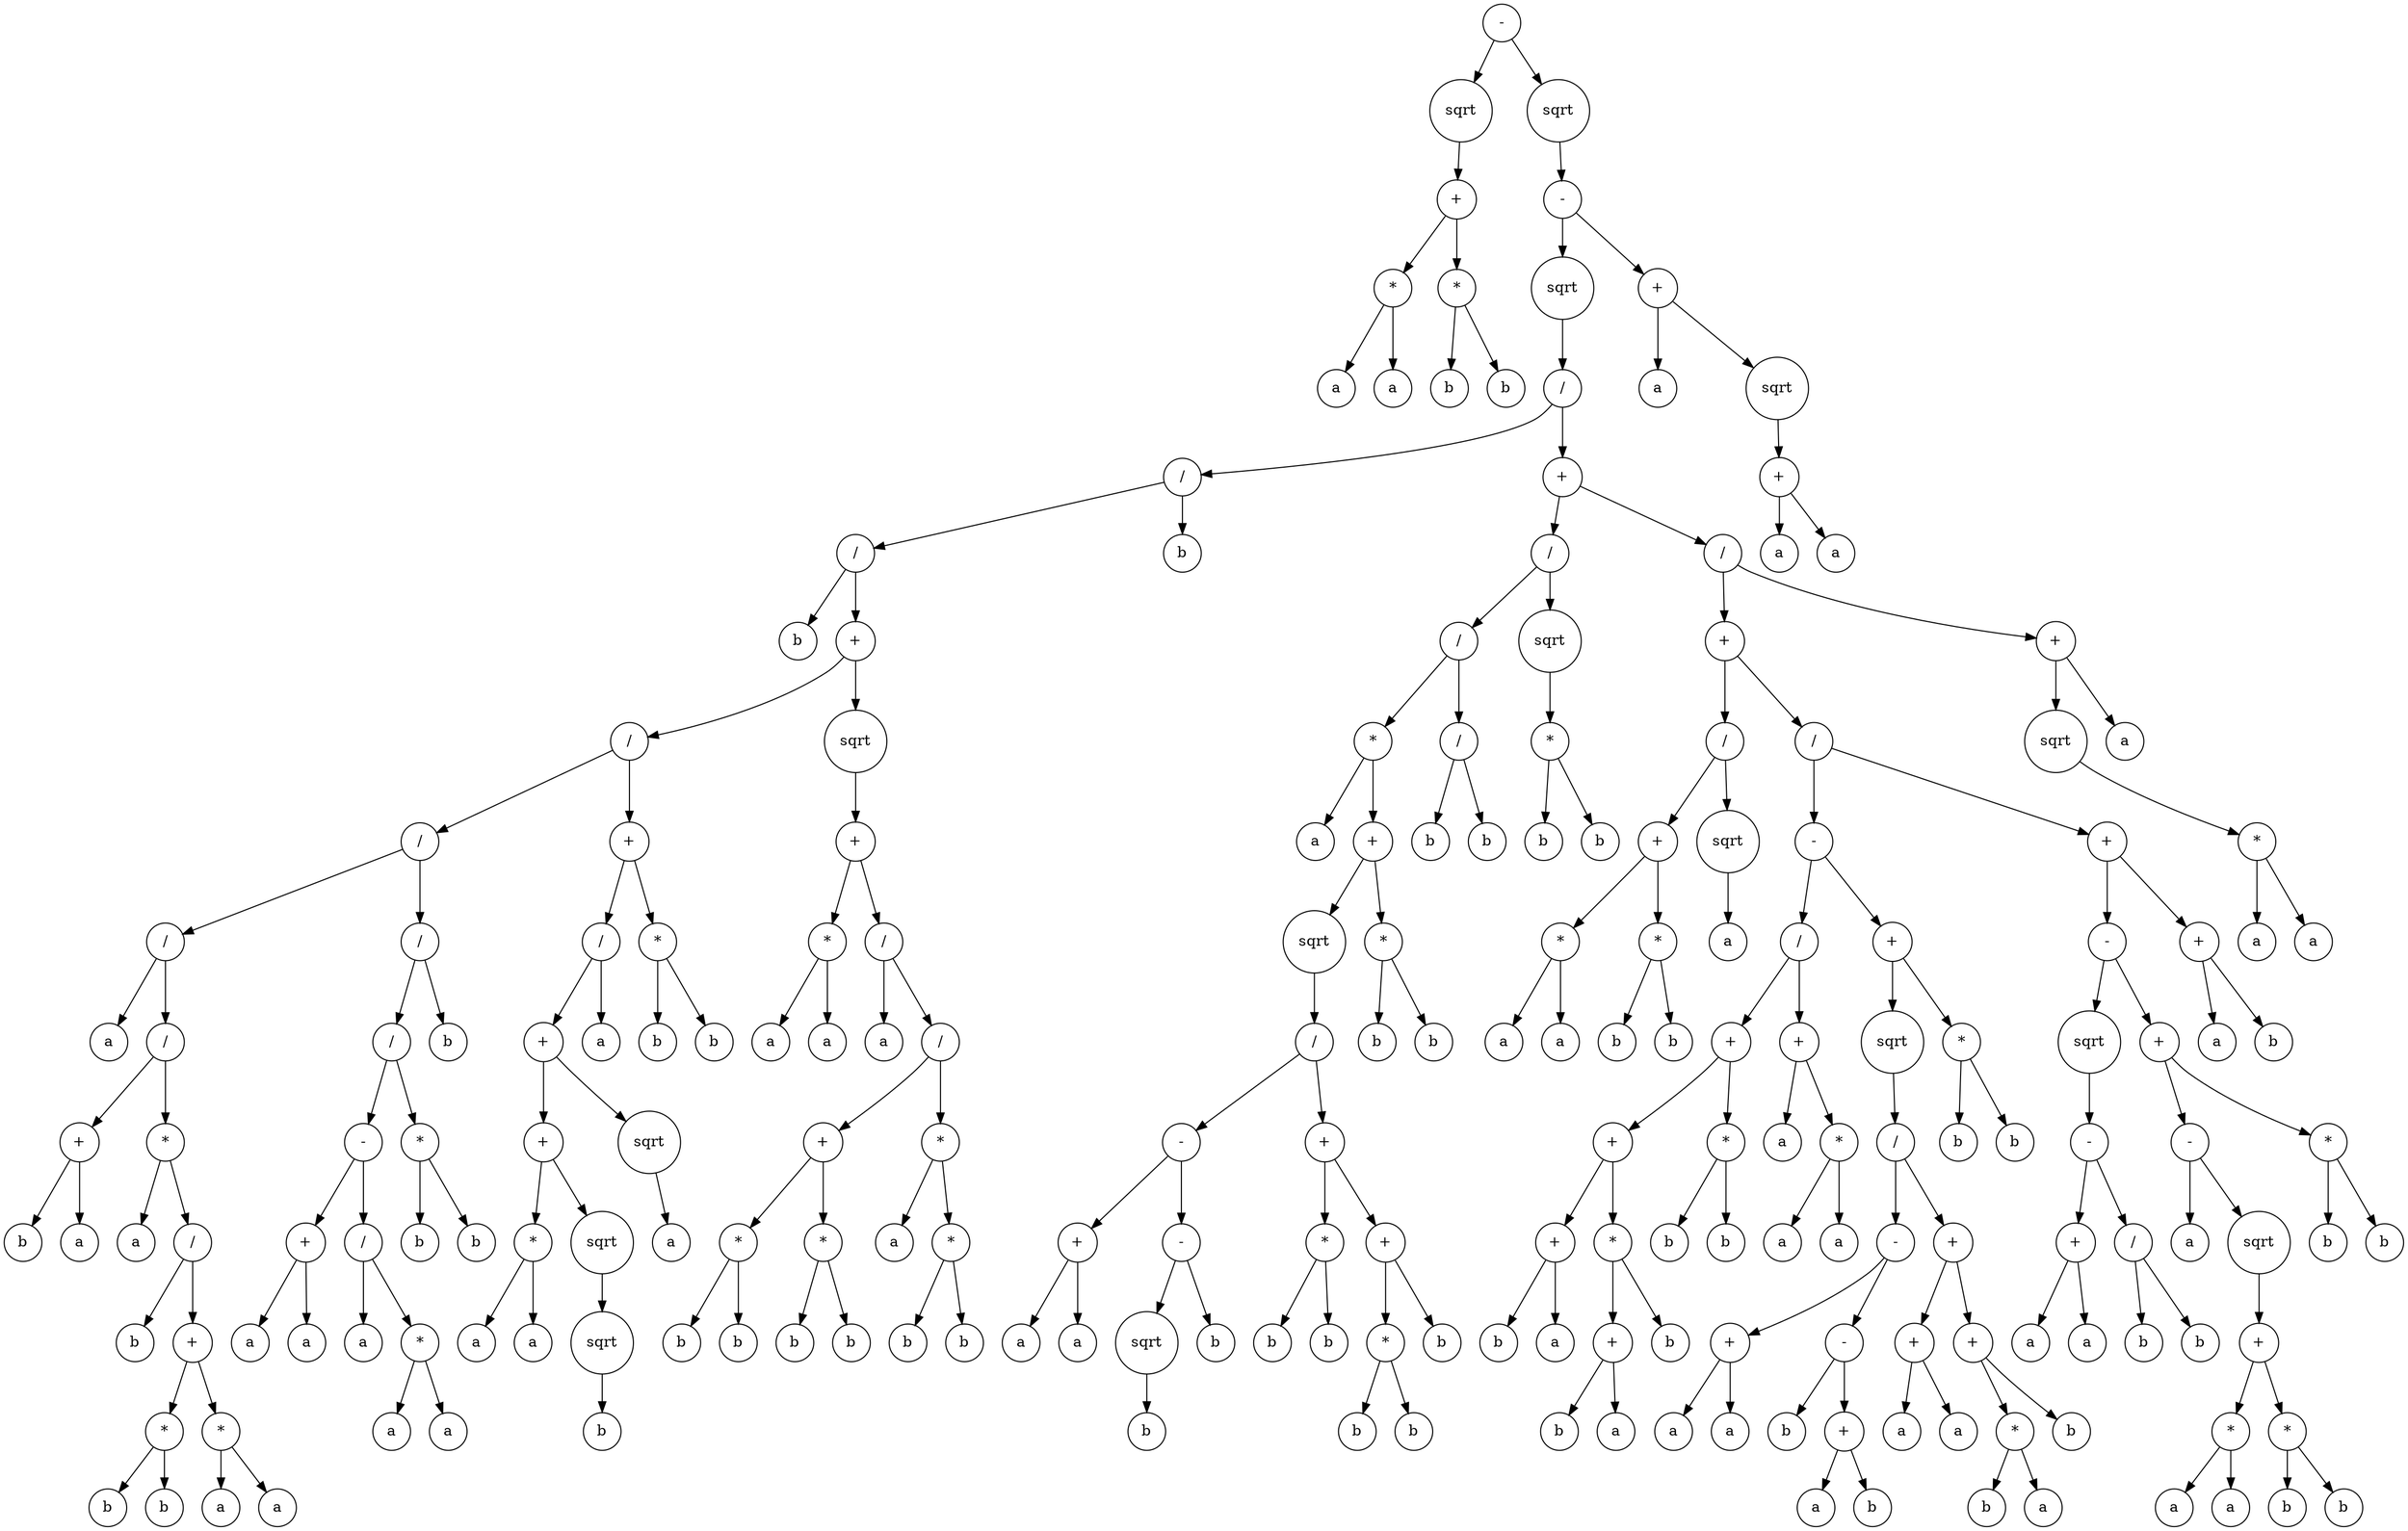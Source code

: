 digraph g {
graph [ordering=out];
node [shape=circle];
n[label = "-"];
n0[label = "sqrt"];
n00[label = "+"];
n000[label = "*"];
n0000[label = "a"];
n000 -> n0000;
n0001[label = "a"];
n000 -> n0001;
n00 -> n000;
n001[label = "*"];
n0010[label = "b"];
n001 -> n0010;
n0011[label = "b"];
n001 -> n0011;
n00 -> n001;
n0 -> n00;
n -> n0;
n1[label = "sqrt"];
n10[label = "-"];
n100[label = "sqrt"];
n1000[label = "/"];
n10000[label = "/"];
n100000[label = "/"];
n1000000[label = "b"];
n100000 -> n1000000;
n1000001[label = "+"];
n10000010[label = "/"];
n100000100[label = "/"];
n1000001000[label = "/"];
n10000010000[label = "a"];
n1000001000 -> n10000010000;
n10000010001[label = "/"];
n100000100010[label = "+"];
n1000001000100[label = "b"];
n100000100010 -> n1000001000100;
n1000001000101[label = "a"];
n100000100010 -> n1000001000101;
n10000010001 -> n100000100010;
n100000100011[label = "*"];
n1000001000110[label = "a"];
n100000100011 -> n1000001000110;
n1000001000111[label = "/"];
n10000010001110[label = "b"];
n1000001000111 -> n10000010001110;
n10000010001111[label = "+"];
n100000100011110[label = "*"];
n1000001000111100[label = "b"];
n100000100011110 -> n1000001000111100;
n1000001000111101[label = "b"];
n100000100011110 -> n1000001000111101;
n10000010001111 -> n100000100011110;
n100000100011111[label = "*"];
n1000001000111110[label = "a"];
n100000100011111 -> n1000001000111110;
n1000001000111111[label = "a"];
n100000100011111 -> n1000001000111111;
n10000010001111 -> n100000100011111;
n1000001000111 -> n10000010001111;
n100000100011 -> n1000001000111;
n10000010001 -> n100000100011;
n1000001000 -> n10000010001;
n100000100 -> n1000001000;
n1000001001[label = "/"];
n10000010010[label = "/"];
n100000100100[label = "-"];
n1000001001000[label = "+"];
n10000010010000[label = "a"];
n1000001001000 -> n10000010010000;
n10000010010001[label = "a"];
n1000001001000 -> n10000010010001;
n100000100100 -> n1000001001000;
n1000001001001[label = "/"];
n10000010010010[label = "a"];
n1000001001001 -> n10000010010010;
n10000010010011[label = "*"];
n100000100100110[label = "a"];
n10000010010011 -> n100000100100110;
n100000100100111[label = "a"];
n10000010010011 -> n100000100100111;
n1000001001001 -> n10000010010011;
n100000100100 -> n1000001001001;
n10000010010 -> n100000100100;
n100000100101[label = "*"];
n1000001001010[label = "b"];
n100000100101 -> n1000001001010;
n1000001001011[label = "b"];
n100000100101 -> n1000001001011;
n10000010010 -> n100000100101;
n1000001001 -> n10000010010;
n10000010011[label = "b"];
n1000001001 -> n10000010011;
n100000100 -> n1000001001;
n10000010 -> n100000100;
n100000101[label = "+"];
n1000001010[label = "/"];
n10000010100[label = "+"];
n100000101000[label = "+"];
n1000001010000[label = "*"];
n10000010100000[label = "a"];
n1000001010000 -> n10000010100000;
n10000010100001[label = "a"];
n1000001010000 -> n10000010100001;
n100000101000 -> n1000001010000;
n1000001010001[label = "sqrt"];
n10000010100010[label = "sqrt"];
n100000101000100[label = "b"];
n10000010100010 -> n100000101000100;
n1000001010001 -> n10000010100010;
n100000101000 -> n1000001010001;
n10000010100 -> n100000101000;
n100000101001[label = "sqrt"];
n1000001010010[label = "a"];
n100000101001 -> n1000001010010;
n10000010100 -> n100000101001;
n1000001010 -> n10000010100;
n10000010101[label = "a"];
n1000001010 -> n10000010101;
n100000101 -> n1000001010;
n1000001011[label = "*"];
n10000010110[label = "b"];
n1000001011 -> n10000010110;
n10000010111[label = "b"];
n1000001011 -> n10000010111;
n100000101 -> n1000001011;
n10000010 -> n100000101;
n1000001 -> n10000010;
n10000011[label = "sqrt"];
n100000110[label = "+"];
n1000001100[label = "*"];
n10000011000[label = "a"];
n1000001100 -> n10000011000;
n10000011001[label = "a"];
n1000001100 -> n10000011001;
n100000110 -> n1000001100;
n1000001101[label = "/"];
n10000011010[label = "a"];
n1000001101 -> n10000011010;
n10000011011[label = "/"];
n100000110110[label = "+"];
n1000001101100[label = "*"];
n10000011011000[label = "b"];
n1000001101100 -> n10000011011000;
n10000011011001[label = "b"];
n1000001101100 -> n10000011011001;
n100000110110 -> n1000001101100;
n1000001101101[label = "*"];
n10000011011010[label = "b"];
n1000001101101 -> n10000011011010;
n10000011011011[label = "b"];
n1000001101101 -> n10000011011011;
n100000110110 -> n1000001101101;
n10000011011 -> n100000110110;
n100000110111[label = "*"];
n1000001101110[label = "a"];
n100000110111 -> n1000001101110;
n1000001101111[label = "*"];
n10000011011110[label = "b"];
n1000001101111 -> n10000011011110;
n10000011011111[label = "b"];
n1000001101111 -> n10000011011111;
n100000110111 -> n1000001101111;
n10000011011 -> n100000110111;
n1000001101 -> n10000011011;
n100000110 -> n1000001101;
n10000011 -> n100000110;
n1000001 -> n10000011;
n100000 -> n1000001;
n10000 -> n100000;
n100001[label = "b"];
n10000 -> n100001;
n1000 -> n10000;
n10001[label = "+"];
n100010[label = "/"];
n1000100[label = "/"];
n10001000[label = "*"];
n100010000[label = "a"];
n10001000 -> n100010000;
n100010001[label = "+"];
n1000100010[label = "sqrt"];
n10001000100[label = "/"];
n100010001000[label = "-"];
n1000100010000[label = "+"];
n10001000100000[label = "a"];
n1000100010000 -> n10001000100000;
n10001000100001[label = "a"];
n1000100010000 -> n10001000100001;
n100010001000 -> n1000100010000;
n1000100010001[label = "-"];
n10001000100010[label = "sqrt"];
n100010001000100[label = "b"];
n10001000100010 -> n100010001000100;
n1000100010001 -> n10001000100010;
n10001000100011[label = "b"];
n1000100010001 -> n10001000100011;
n100010001000 -> n1000100010001;
n10001000100 -> n100010001000;
n100010001001[label = "+"];
n1000100010010[label = "*"];
n10001000100100[label = "b"];
n1000100010010 -> n10001000100100;
n10001000100101[label = "b"];
n1000100010010 -> n10001000100101;
n100010001001 -> n1000100010010;
n1000100010011[label = "+"];
n10001000100110[label = "*"];
n100010001001100[label = "b"];
n10001000100110 -> n100010001001100;
n100010001001101[label = "b"];
n10001000100110 -> n100010001001101;
n1000100010011 -> n10001000100110;
n10001000100111[label = "b"];
n1000100010011 -> n10001000100111;
n100010001001 -> n1000100010011;
n10001000100 -> n100010001001;
n1000100010 -> n10001000100;
n100010001 -> n1000100010;
n1000100011[label = "*"];
n10001000110[label = "b"];
n1000100011 -> n10001000110;
n10001000111[label = "b"];
n1000100011 -> n10001000111;
n100010001 -> n1000100011;
n10001000 -> n100010001;
n1000100 -> n10001000;
n10001001[label = "/"];
n100010010[label = "b"];
n10001001 -> n100010010;
n100010011[label = "b"];
n10001001 -> n100010011;
n1000100 -> n10001001;
n100010 -> n1000100;
n1000101[label = "sqrt"];
n10001010[label = "*"];
n100010100[label = "b"];
n10001010 -> n100010100;
n100010101[label = "b"];
n10001010 -> n100010101;
n1000101 -> n10001010;
n100010 -> n1000101;
n10001 -> n100010;
n100011[label = "/"];
n1000110[label = "+"];
n10001100[label = "/"];
n100011000[label = "+"];
n1000110000[label = "*"];
n10001100000[label = "a"];
n1000110000 -> n10001100000;
n10001100001[label = "a"];
n1000110000 -> n10001100001;
n100011000 -> n1000110000;
n1000110001[label = "*"];
n10001100010[label = "b"];
n1000110001 -> n10001100010;
n10001100011[label = "b"];
n1000110001 -> n10001100011;
n100011000 -> n1000110001;
n10001100 -> n100011000;
n100011001[label = "sqrt"];
n1000110010[label = "a"];
n100011001 -> n1000110010;
n10001100 -> n100011001;
n1000110 -> n10001100;
n10001101[label = "/"];
n100011010[label = "-"];
n1000110100[label = "/"];
n10001101000[label = "+"];
n100011010000[label = "+"];
n1000110100000[label = "+"];
n10001101000000[label = "b"];
n1000110100000 -> n10001101000000;
n10001101000001[label = "a"];
n1000110100000 -> n10001101000001;
n100011010000 -> n1000110100000;
n1000110100001[label = "*"];
n10001101000010[label = "+"];
n100011010000100[label = "b"];
n10001101000010 -> n100011010000100;
n100011010000101[label = "a"];
n10001101000010 -> n100011010000101;
n1000110100001 -> n10001101000010;
n10001101000011[label = "b"];
n1000110100001 -> n10001101000011;
n100011010000 -> n1000110100001;
n10001101000 -> n100011010000;
n100011010001[label = "*"];
n1000110100010[label = "b"];
n100011010001 -> n1000110100010;
n1000110100011[label = "b"];
n100011010001 -> n1000110100011;
n10001101000 -> n100011010001;
n1000110100 -> n10001101000;
n10001101001[label = "+"];
n100011010010[label = "a"];
n10001101001 -> n100011010010;
n100011010011[label = "*"];
n1000110100110[label = "a"];
n100011010011 -> n1000110100110;
n1000110100111[label = "a"];
n100011010011 -> n1000110100111;
n10001101001 -> n100011010011;
n1000110100 -> n10001101001;
n100011010 -> n1000110100;
n1000110101[label = "+"];
n10001101010[label = "sqrt"];
n100011010100[label = "/"];
n1000110101000[label = "-"];
n10001101010000[label = "+"];
n100011010100000[label = "a"];
n10001101010000 -> n100011010100000;
n100011010100001[label = "a"];
n10001101010000 -> n100011010100001;
n1000110101000 -> n10001101010000;
n10001101010001[label = "-"];
n100011010100010[label = "b"];
n10001101010001 -> n100011010100010;
n100011010100011[label = "+"];
n1000110101000110[label = "a"];
n100011010100011 -> n1000110101000110;
n1000110101000111[label = "b"];
n100011010100011 -> n1000110101000111;
n10001101010001 -> n100011010100011;
n1000110101000 -> n10001101010001;
n100011010100 -> n1000110101000;
n1000110101001[label = "+"];
n10001101010010[label = "+"];
n100011010100100[label = "a"];
n10001101010010 -> n100011010100100;
n100011010100101[label = "a"];
n10001101010010 -> n100011010100101;
n1000110101001 -> n10001101010010;
n10001101010011[label = "+"];
n100011010100110[label = "*"];
n1000110101001100[label = "b"];
n100011010100110 -> n1000110101001100;
n1000110101001101[label = "a"];
n100011010100110 -> n1000110101001101;
n10001101010011 -> n100011010100110;
n100011010100111[label = "b"];
n10001101010011 -> n100011010100111;
n1000110101001 -> n10001101010011;
n100011010100 -> n1000110101001;
n10001101010 -> n100011010100;
n1000110101 -> n10001101010;
n10001101011[label = "*"];
n100011010110[label = "b"];
n10001101011 -> n100011010110;
n100011010111[label = "b"];
n10001101011 -> n100011010111;
n1000110101 -> n10001101011;
n100011010 -> n1000110101;
n10001101 -> n100011010;
n100011011[label = "+"];
n1000110110[label = "-"];
n10001101100[label = "sqrt"];
n100011011000[label = "-"];
n1000110110000[label = "+"];
n10001101100000[label = "a"];
n1000110110000 -> n10001101100000;
n10001101100001[label = "a"];
n1000110110000 -> n10001101100001;
n100011011000 -> n1000110110000;
n1000110110001[label = "/"];
n10001101100010[label = "b"];
n1000110110001 -> n10001101100010;
n10001101100011[label = "b"];
n1000110110001 -> n10001101100011;
n100011011000 -> n1000110110001;
n10001101100 -> n100011011000;
n1000110110 -> n10001101100;
n10001101101[label = "+"];
n100011011010[label = "-"];
n1000110110100[label = "a"];
n100011011010 -> n1000110110100;
n1000110110101[label = "sqrt"];
n10001101101010[label = "+"];
n100011011010100[label = "*"];
n1000110110101000[label = "a"];
n100011011010100 -> n1000110110101000;
n1000110110101001[label = "a"];
n100011011010100 -> n1000110110101001;
n10001101101010 -> n100011011010100;
n100011011010101[label = "*"];
n1000110110101010[label = "b"];
n100011011010101 -> n1000110110101010;
n1000110110101011[label = "b"];
n100011011010101 -> n1000110110101011;
n10001101101010 -> n100011011010101;
n1000110110101 -> n10001101101010;
n100011011010 -> n1000110110101;
n10001101101 -> n100011011010;
n100011011011[label = "*"];
n1000110110110[label = "b"];
n100011011011 -> n1000110110110;
n1000110110111[label = "b"];
n100011011011 -> n1000110110111;
n10001101101 -> n100011011011;
n1000110110 -> n10001101101;
n100011011 -> n1000110110;
n1000110111[label = "+"];
n10001101110[label = "a"];
n1000110111 -> n10001101110;
n10001101111[label = "b"];
n1000110111 -> n10001101111;
n100011011 -> n1000110111;
n10001101 -> n100011011;
n1000110 -> n10001101;
n100011 -> n1000110;
n1000111[label = "+"];
n10001110[label = "sqrt"];
n100011100[label = "*"];
n1000111000[label = "a"];
n100011100 -> n1000111000;
n1000111001[label = "a"];
n100011100 -> n1000111001;
n10001110 -> n100011100;
n1000111 -> n10001110;
n10001111[label = "a"];
n1000111 -> n10001111;
n100011 -> n1000111;
n10001 -> n100011;
n1000 -> n10001;
n100 -> n1000;
n10 -> n100;
n101[label = "+"];
n1010[label = "a"];
n101 -> n1010;
n1011[label = "sqrt"];
n10110[label = "+"];
n101100[label = "a"];
n10110 -> n101100;
n101101[label = "a"];
n10110 -> n101101;
n1011 -> n10110;
n101 -> n1011;
n10 -> n101;
n1 -> n10;
n -> n1;
}
